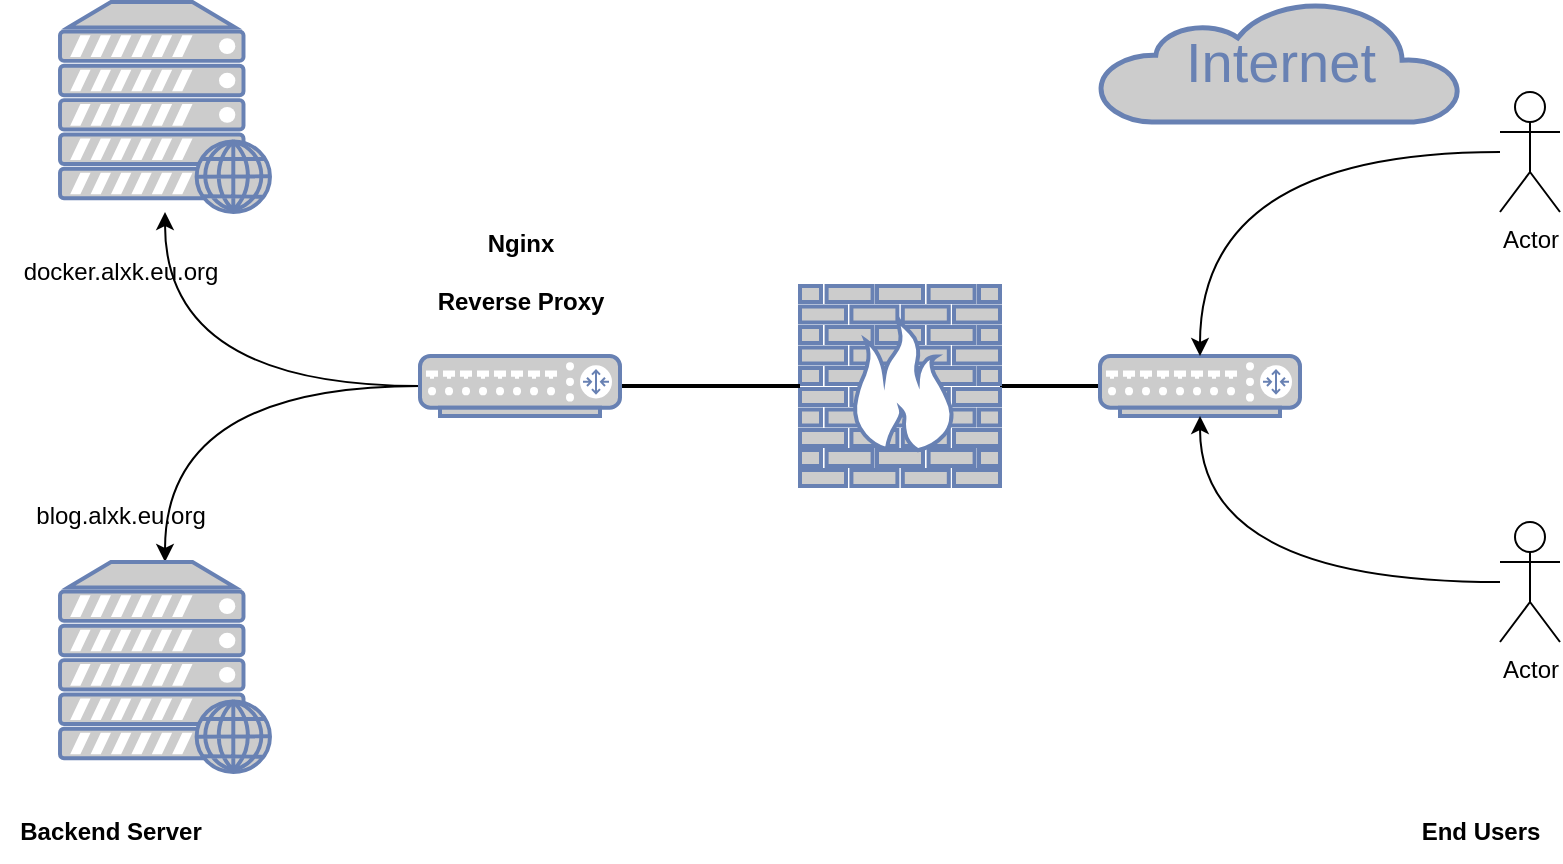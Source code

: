 <mxfile version="21.6.2" type="github">
  <diagram name="Page-1" id="bfe91b75-5d2c-26a0-9c1d-138518896778">
    <mxGraphModel dx="1420" dy="790" grid="1" gridSize="10" guides="1" tooltips="1" connect="1" arrows="1" fold="1" page="1" pageScale="1" pageWidth="1100" pageHeight="850" background="none" math="0" shadow="0">
      <root>
        <mxCell id="0" />
        <mxCell id="1" parent="0" />
        <mxCell id="7c3789c024ecab99-55" style="edgeStyle=none;html=1;labelBackgroundColor=none;endArrow=none;endFill=0;strokeWidth=2;fontFamily=Verdana;fontSize=28;fontColor=#6881B3;" parent="1" source="7c3789c024ecab99-8" target="7c3789c024ecab99-54" edge="1">
          <mxGeometry relative="1" as="geometry">
            <mxPoint x="1620" y="812.0" as="targetPoint" />
          </mxGeometry>
        </mxCell>
        <mxCell id="7c3789c024ecab99-8" value="" style="fontColor=#0066CC;verticalAlign=top;verticalLabelPosition=bottom;labelPosition=center;align=center;html=1;fillColor=#CCCCCC;strokeColor=#6881B3;gradientColor=none;gradientDirection=north;strokeWidth=2;shape=mxgraph.networks.firewall;rounded=0;shadow=0;comic=0;" parent="1" vertex="1">
          <mxGeometry x="1450" y="822" width="100" height="100" as="geometry" />
        </mxCell>
        <mxCell id="7c3789c024ecab99-52" style="edgeStyle=none;html=1;labelBackgroundColor=none;endArrow=none;endFill=0;strokeWidth=2;fontFamily=Verdana;fontSize=15;fontColor=#036897;" parent="1" source="7c3789c024ecab99-10" target="7c3789c024ecab99-8" edge="1">
          <mxGeometry relative="1" as="geometry">
            <mxPoint x="1510.0" y="892" as="targetPoint" />
          </mxGeometry>
        </mxCell>
        <mxCell id="bgeNzLcRQHMhRIEiP0iq-15" style="edgeStyle=orthogonalEdgeStyle;rounded=0;orthogonalLoop=1;jettySize=auto;html=1;curved=1;" edge="1" parent="1" source="7c3789c024ecab99-10" target="bgeNzLcRQHMhRIEiP0iq-7">
          <mxGeometry relative="1" as="geometry" />
        </mxCell>
        <mxCell id="bgeNzLcRQHMhRIEiP0iq-16" style="edgeStyle=orthogonalEdgeStyle;rounded=0;orthogonalLoop=1;jettySize=auto;html=1;curved=1;" edge="1" parent="1" source="7c3789c024ecab99-10" target="bgeNzLcRQHMhRIEiP0iq-9">
          <mxGeometry relative="1" as="geometry" />
        </mxCell>
        <mxCell id="7c3789c024ecab99-10" value="" style="fontColor=#0066CC;verticalAlign=top;verticalLabelPosition=bottom;labelPosition=center;align=center;html=1;fillColor=#CCCCCC;strokeColor=#6881B3;gradientColor=none;gradientDirection=north;strokeWidth=2;shape=mxgraph.networks.router;rounded=0;shadow=0;comic=0;" parent="1" vertex="1">
          <mxGeometry x="1260" y="857" width="100" height="30" as="geometry" />
        </mxCell>
        <mxCell id="7c3789c024ecab99-53" value="Internet" style="html=1;fillColor=#CCCCCC;strokeColor=#6881B3;gradientColor=none;gradientDirection=north;strokeWidth=2;shape=mxgraph.networks.cloud;fontColor=#6881B3;rounded=0;shadow=0;comic=0;align=center;fontSize=28;" parent="1" vertex="1">
          <mxGeometry x="1600" y="680" width="180" height="60" as="geometry" />
        </mxCell>
        <mxCell id="7c3789c024ecab99-54" value="" style="fontColor=#0066CC;verticalAlign=top;verticalLabelPosition=bottom;labelPosition=center;align=center;html=1;fillColor=#CCCCCC;strokeColor=#6881B3;gradientColor=none;gradientDirection=north;strokeWidth=2;shape=mxgraph.networks.router;rounded=0;shadow=0;comic=0;" parent="1" vertex="1">
          <mxGeometry x="1600" y="857" width="100" height="30" as="geometry" />
        </mxCell>
        <mxCell id="bgeNzLcRQHMhRIEiP0iq-12" style="edgeStyle=orthogonalEdgeStyle;rounded=0;orthogonalLoop=1;jettySize=auto;html=1;entryX=0.5;entryY=0;entryDx=0;entryDy=0;entryPerimeter=0;curved=1;" edge="1" parent="1" source="bgeNzLcRQHMhRIEiP0iq-1" target="7c3789c024ecab99-54">
          <mxGeometry relative="1" as="geometry" />
        </mxCell>
        <mxCell id="bgeNzLcRQHMhRIEiP0iq-1" value="Actor" style="shape=umlActor;verticalLabelPosition=bottom;verticalAlign=top;html=1;outlineConnect=0;" vertex="1" parent="1">
          <mxGeometry x="1800" y="725" width="30" height="60" as="geometry" />
        </mxCell>
        <mxCell id="bgeNzLcRQHMhRIEiP0iq-14" style="edgeStyle=orthogonalEdgeStyle;rounded=0;orthogonalLoop=1;jettySize=auto;html=1;entryX=0.5;entryY=1;entryDx=0;entryDy=0;entryPerimeter=0;curved=1;" edge="1" parent="1" source="bgeNzLcRQHMhRIEiP0iq-2" target="7c3789c024ecab99-54">
          <mxGeometry relative="1" as="geometry" />
        </mxCell>
        <mxCell id="bgeNzLcRQHMhRIEiP0iq-2" value="Actor" style="shape=umlActor;verticalLabelPosition=bottom;verticalAlign=top;html=1;outlineConnect=0;" vertex="1" parent="1">
          <mxGeometry x="1800" y="940" width="30" height="60" as="geometry" />
        </mxCell>
        <mxCell id="bgeNzLcRQHMhRIEiP0iq-6" value="Nginx&lt;br&gt;&lt;br&gt;Reverse Proxy" style="text;html=1;align=center;verticalAlign=middle;resizable=0;points=[];autosize=1;strokeColor=none;fillColor=none;fontStyle=1" vertex="1" parent="1">
          <mxGeometry x="1255" y="785" width="110" height="60" as="geometry" />
        </mxCell>
        <mxCell id="bgeNzLcRQHMhRIEiP0iq-7" value="" style="fontColor=#0066CC;verticalAlign=top;verticalLabelPosition=bottom;labelPosition=center;align=center;html=1;outlineConnect=0;fillColor=#CCCCCC;strokeColor=#6881B3;gradientColor=none;gradientDirection=north;strokeWidth=2;shape=mxgraph.networks.web_server;" vertex="1" parent="1">
          <mxGeometry x="1080" y="680" width="105" height="105" as="geometry" />
        </mxCell>
        <mxCell id="bgeNzLcRQHMhRIEiP0iq-8" value="docker.alxk.eu.org" style="text;html=1;align=center;verticalAlign=middle;resizable=0;points=[];autosize=1;strokeColor=none;fillColor=none;" vertex="1" parent="1">
          <mxGeometry x="1050" y="800" width="120" height="30" as="geometry" />
        </mxCell>
        <mxCell id="bgeNzLcRQHMhRIEiP0iq-9" value="" style="fontColor=#0066CC;verticalAlign=top;verticalLabelPosition=bottom;labelPosition=center;align=center;html=1;outlineConnect=0;fillColor=#CCCCCC;strokeColor=#6881B3;gradientColor=none;gradientDirection=north;strokeWidth=2;shape=mxgraph.networks.web_server;" vertex="1" parent="1">
          <mxGeometry x="1080" y="960" width="105" height="105" as="geometry" />
        </mxCell>
        <mxCell id="bgeNzLcRQHMhRIEiP0iq-10" value="blog.alxk.eu.org" style="text;html=1;align=center;verticalAlign=middle;resizable=0;points=[];autosize=1;strokeColor=none;fillColor=none;" vertex="1" parent="1">
          <mxGeometry x="1055" y="922" width="110" height="30" as="geometry" />
        </mxCell>
        <mxCell id="bgeNzLcRQHMhRIEiP0iq-17" value="&lt;b&gt;End Users&lt;/b&gt;" style="text;html=1;align=center;verticalAlign=middle;resizable=0;points=[];autosize=1;strokeColor=none;fillColor=none;" vertex="1" parent="1">
          <mxGeometry x="1750" y="1080" width="80" height="30" as="geometry" />
        </mxCell>
        <mxCell id="bgeNzLcRQHMhRIEiP0iq-18" value="&lt;b&gt;Backend Server&lt;/b&gt;" style="text;html=1;align=center;verticalAlign=middle;resizable=0;points=[];autosize=1;strokeColor=none;fillColor=none;" vertex="1" parent="1">
          <mxGeometry x="1050" y="1080" width="110" height="30" as="geometry" />
        </mxCell>
      </root>
    </mxGraphModel>
  </diagram>
</mxfile>
